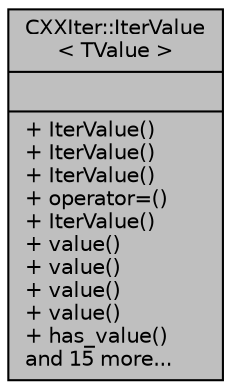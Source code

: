digraph "CXXIter::IterValue&lt; TValue &gt;"
{
 // INTERACTIVE_SVG=YES
 // LATEX_PDF_SIZE
  bgcolor="transparent";
  edge [fontname="Helvetica",fontsize="10",labelfontname="Helvetica",labelfontsize="10"];
  node [fontname="Helvetica",fontsize="10",shape=record];
  Node1 [label="{CXXIter::IterValue\l\< TValue \>\n||+ IterValue()\l+ IterValue()\l+ IterValue()\l+ operator=()\l+ IterValue()\l+ value()\l+ value()\l+ value()\l+ value()\l+ has_value()\land 15 more...\l}",height=0.2,width=0.4,color="black", fillcolor="grey75", style="filled", fontcolor="black",tooltip="Container that is used to pass elements throught CXXIter iterator pipelines."];
}
